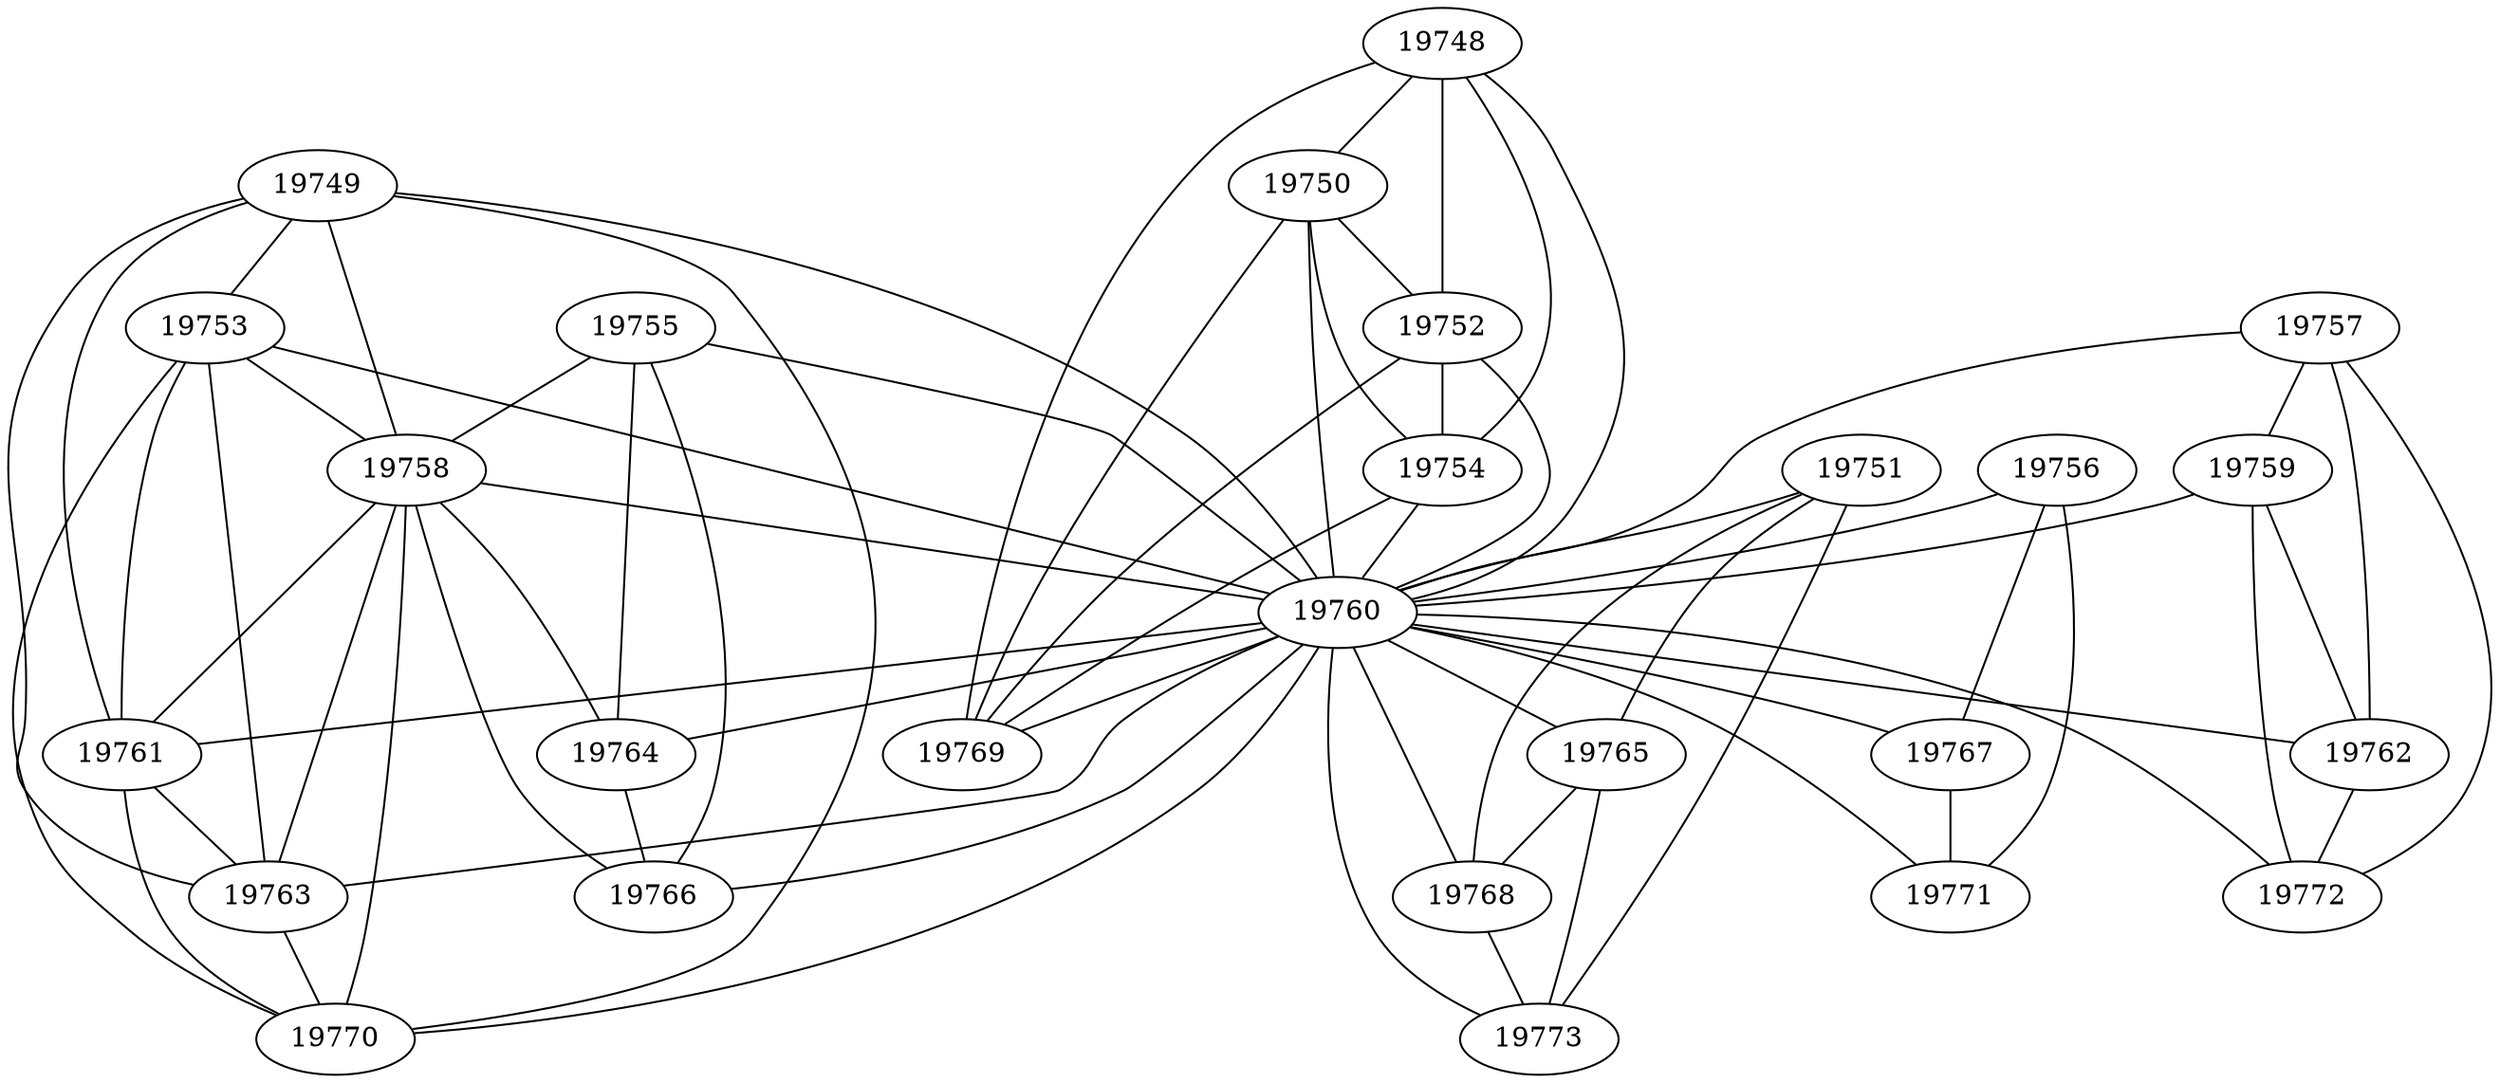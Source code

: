 strict graph  {
19748 [features="[]", label_one=1];
19749 [features="[]", label_one=1];
19750 [features="[]", label_one=1];
19751 [features="[]", label_one=1];
19752 [features="[]", label_one=1];
19753 [features="[]", label_one=1];
19754 [features="[]", label_one=1];
19755 [features="[]", label_one=1];
19756 [features="[]", label_one=1];
19757 [features="[]", label_one=1];
19758 [features="[]", label_one=1];
19759 [features="[]", label_one=1];
19760 [features="[]", label_one=1];
19761 [features="[]", label_one=1];
19762 [features="[]", label_one=1];
19763 [features="[]", label_one=1];
19764 [features="[]", label_one=1];
19765 [features="[]", label_one=1];
19766 [features="[]", label_one=1];
19767 [features="[]", label_one=1];
19768 [features="[]", label_one=1];
19769 [features="[]", label_one=1];
19770 [features="[]", label_one=1];
19771 [features="[]", label_one=1];
19772 [features="[]", label_one=1];
19773 [features="[]", label_one=1];
19748 -- 19750  [features="[]"];
19748 -- 19752  [features="[]"];
19748 -- 19754  [features="[]"];
19748 -- 19760  [features="[]"];
19748 -- 19769  [features="[]"];
19749 -- 19753  [features="[]"];
19749 -- 19758  [features="[]"];
19749 -- 19760  [features="[]"];
19749 -- 19761  [features="[]"];
19749 -- 19763  [features="[]"];
19749 -- 19770  [features="[]"];
19750 -- 19752  [features="[]"];
19750 -- 19754  [features="[]"];
19750 -- 19760  [features="[]"];
19750 -- 19769  [features="[]"];
19751 -- 19760  [features="[]"];
19751 -- 19765  [features="[]"];
19751 -- 19768  [features="[]"];
19751 -- 19773  [features="[]"];
19752 -- 19754  [features="[]"];
19752 -- 19760  [features="[]"];
19752 -- 19769  [features="[]"];
19753 -- 19758  [features="[]"];
19753 -- 19760  [features="[]"];
19753 -- 19761  [features="[]"];
19753 -- 19763  [features="[]"];
19753 -- 19770  [features="[]"];
19754 -- 19760  [features="[]"];
19754 -- 19769  [features="[]"];
19755 -- 19758  [features="[]"];
19755 -- 19760  [features="[]"];
19755 -- 19764  [features="[]"];
19755 -- 19766  [features="[]"];
19756 -- 19760  [features="[]"];
19756 -- 19767  [features="[]"];
19756 -- 19771  [features="[]"];
19757 -- 19759  [features="[]"];
19757 -- 19760  [features="[]"];
19757 -- 19762  [features="[]"];
19757 -- 19772  [features="[]"];
19758 -- 19760  [features="[]"];
19758 -- 19761  [features="[]"];
19758 -- 19763  [features="[]"];
19758 -- 19764  [features="[]"];
19758 -- 19766  [features="[]"];
19758 -- 19770  [features="[]"];
19759 -- 19760  [features="[]"];
19759 -- 19762  [features="[]"];
19759 -- 19772  [features="[]"];
19760 -- 19761  [features="[]"];
19760 -- 19762  [features="[]"];
19760 -- 19763  [features="[]"];
19760 -- 19764  [features="[]"];
19760 -- 19765  [features="[]"];
19760 -- 19766  [features="[]"];
19760 -- 19767  [features="[]"];
19760 -- 19768  [features="[]"];
19760 -- 19769  [features="[]"];
19760 -- 19770  [features="[]"];
19760 -- 19771  [features="[]"];
19760 -- 19772  [features="[]"];
19760 -- 19773  [features="[]"];
19761 -- 19763  [features="[]"];
19761 -- 19770  [features="[]"];
19762 -- 19772  [features="[]"];
19763 -- 19770  [features="[]"];
19764 -- 19766  [features="[]"];
19765 -- 19768  [features="[]"];
19765 -- 19773  [features="[]"];
19767 -- 19771  [features="[]"];
19768 -- 19773  [features="[]"];
}
